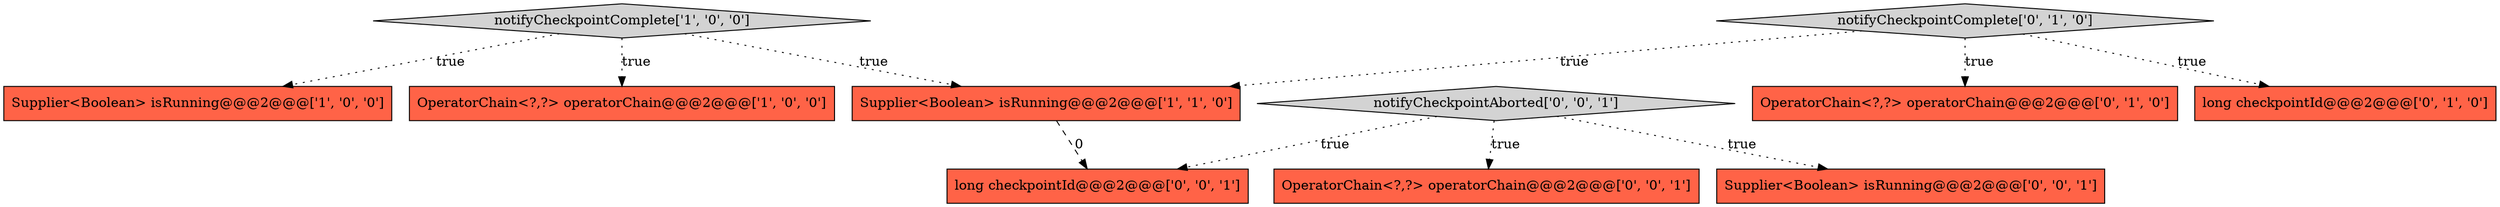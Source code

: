digraph {
0 [style = filled, label = "Supplier<Boolean> isRunning@@@2@@@['1', '0', '0']", fillcolor = tomato, shape = box image = "AAA0AAABBB1BBB"];
7 [style = filled, label = "Supplier<Boolean> isRunning@@@2@@@['0', '0', '1']", fillcolor = tomato, shape = box image = "AAA0AAABBB3BBB"];
3 [style = filled, label = "Supplier<Boolean> isRunning@@@2@@@['1', '1', '0']", fillcolor = tomato, shape = box image = "AAA0AAABBB1BBB"];
5 [style = filled, label = "OperatorChain<?,?> operatorChain@@@2@@@['0', '1', '0']", fillcolor = tomato, shape = box image = "AAA0AAABBB2BBB"];
1 [style = filled, label = "OperatorChain<?,?> operatorChain@@@2@@@['1', '0', '0']", fillcolor = tomato, shape = box image = "AAA0AAABBB1BBB"];
10 [style = filled, label = "long checkpointId@@@2@@@['0', '0', '1']", fillcolor = tomato, shape = box image = "AAA0AAABBB3BBB"];
2 [style = filled, label = "notifyCheckpointComplete['1', '0', '0']", fillcolor = lightgray, shape = diamond image = "AAA0AAABBB1BBB"];
9 [style = filled, label = "notifyCheckpointAborted['0', '0', '1']", fillcolor = lightgray, shape = diamond image = "AAA0AAABBB3BBB"];
6 [style = filled, label = "notifyCheckpointComplete['0', '1', '0']", fillcolor = lightgray, shape = diamond image = "AAA0AAABBB2BBB"];
4 [style = filled, label = "long checkpointId@@@2@@@['0', '1', '0']", fillcolor = tomato, shape = box image = "AAA0AAABBB2BBB"];
8 [style = filled, label = "OperatorChain<?,?> operatorChain@@@2@@@['0', '0', '1']", fillcolor = tomato, shape = box image = "AAA0AAABBB3BBB"];
2->1 [style = dotted, label="true"];
6->5 [style = dotted, label="true"];
6->4 [style = dotted, label="true"];
9->8 [style = dotted, label="true"];
2->0 [style = dotted, label="true"];
2->3 [style = dotted, label="true"];
9->10 [style = dotted, label="true"];
6->3 [style = dotted, label="true"];
9->7 [style = dotted, label="true"];
3->10 [style = dashed, label="0"];
}
